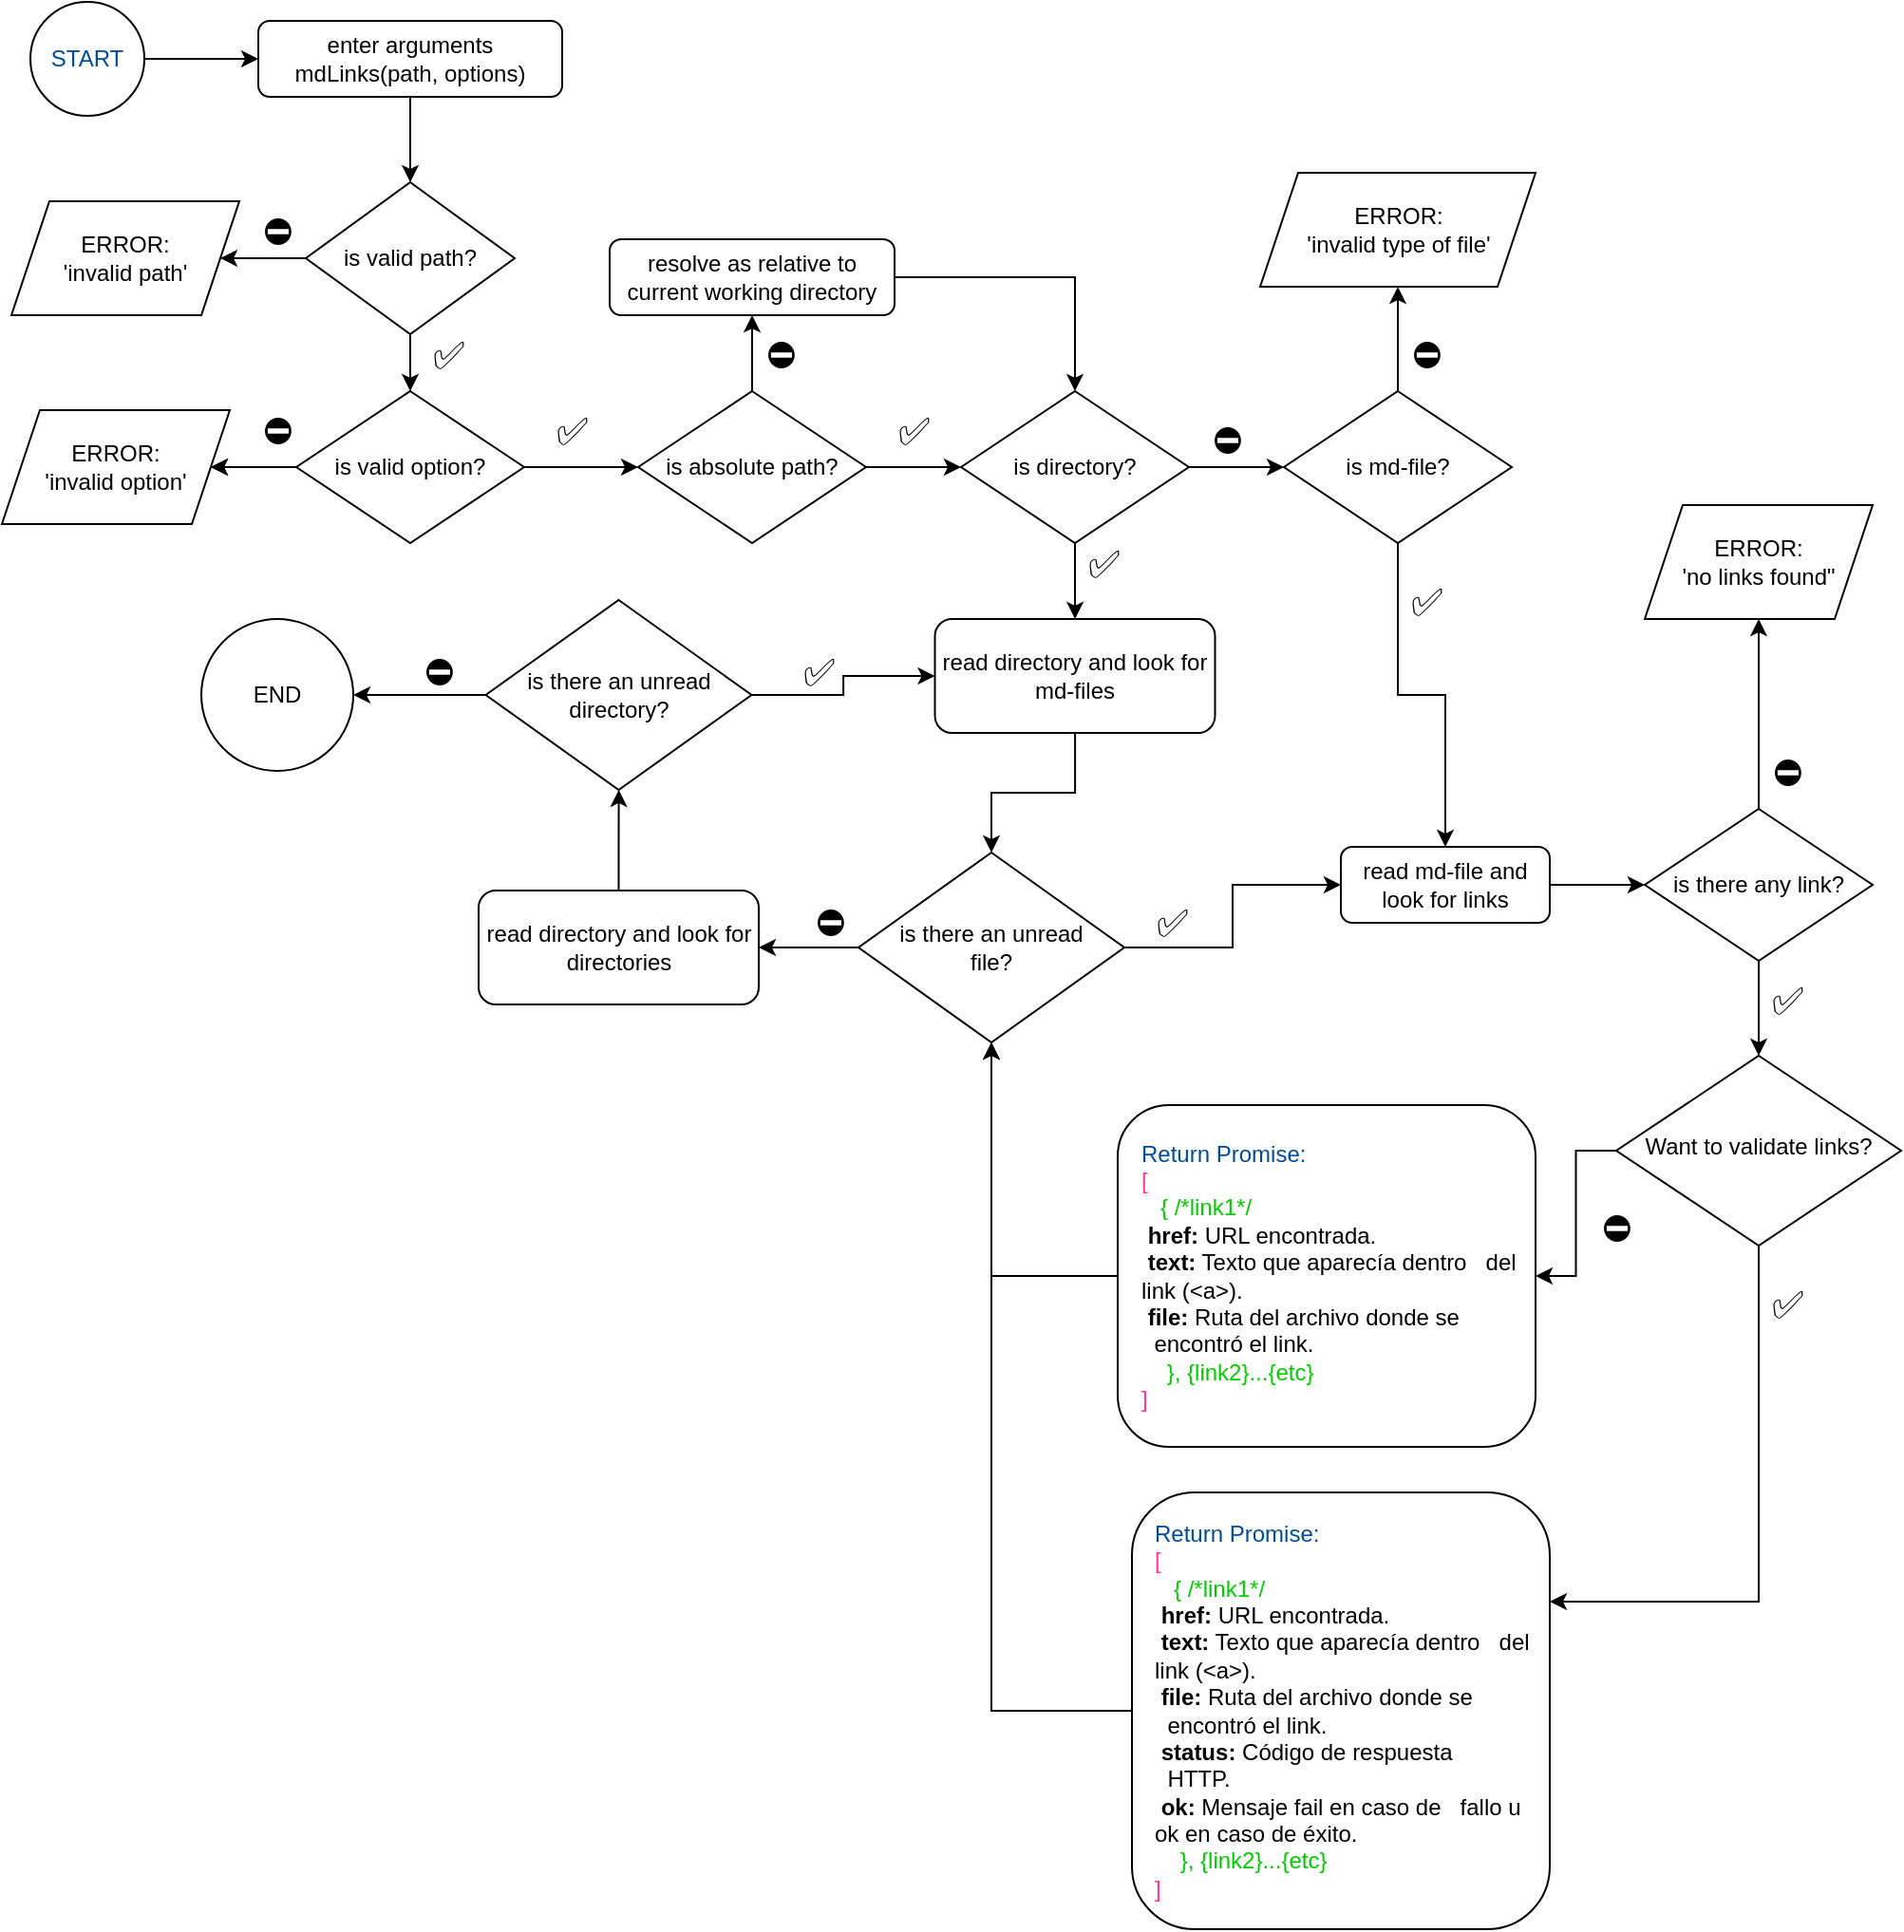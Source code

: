 <mxfile version="20.8.13" type="github" pages="3">
  <diagram id="C5RBs43oDa-KdzZeNtuy" name="JS API">
    <mxGraphModel dx="1985" dy="2324" grid="1" gridSize="10" guides="1" tooltips="1" connect="1" arrows="1" fold="1" page="1" pageScale="1" pageWidth="827" pageHeight="1169" math="0" shadow="0">
      <root>
        <mxCell id="WIyWlLk6GJQsqaUBKTNV-0" />
        <mxCell id="WIyWlLk6GJQsqaUBKTNV-1" parent="WIyWlLk6GJQsqaUBKTNV-0" />
        <mxCell id="K_RsUbor1W723diKNt5d-2" value="" style="edgeStyle=orthogonalEdgeStyle;rounded=0;orthogonalLoop=1;jettySize=auto;html=1;" edge="1" parent="WIyWlLk6GJQsqaUBKTNV-1" source="WIyWlLk6GJQsqaUBKTNV-3" target="K_RsUbor1W723diKNt5d-0">
          <mxGeometry relative="1" as="geometry" />
        </mxCell>
        <mxCell id="WIyWlLk6GJQsqaUBKTNV-3" value="enter arguments&lt;br&gt;mdLinks(path, options)" style="rounded=1;whiteSpace=wrap;html=1;fontSize=12;glass=0;strokeWidth=1;shadow=0;" parent="WIyWlLk6GJQsqaUBKTNV-1" vertex="1">
          <mxGeometry x="465" y="-1082" width="160" height="40" as="geometry" />
        </mxCell>
        <mxCell id="6Vi8k1SF5j9YucsjTljY-44" style="edgeStyle=orthogonalEdgeStyle;rounded=0;orthogonalLoop=1;jettySize=auto;html=1;fontSize=20;" edge="1" parent="WIyWlLk6GJQsqaUBKTNV-1" source="WIyWlLk6GJQsqaUBKTNV-7" target="6Vi8k1SF5j9YucsjTljY-29">
          <mxGeometry relative="1" as="geometry" />
        </mxCell>
        <mxCell id="WIyWlLk6GJQsqaUBKTNV-7" value="resolve as relative to current working directory" style="rounded=1;whiteSpace=wrap;html=1;fontSize=12;glass=0;strokeWidth=1;shadow=0;" parent="WIyWlLk6GJQsqaUBKTNV-1" vertex="1">
          <mxGeometry x="650" y="-967" width="150" height="40" as="geometry" />
        </mxCell>
        <mxCell id="6Vi8k1SF5j9YucsjTljY-118" style="edgeStyle=orthogonalEdgeStyle;rounded=0;orthogonalLoop=1;jettySize=auto;html=1;entryX=0.5;entryY=1;entryDx=0;entryDy=0;fontSize=20;exitX=0;exitY=0.5;exitDx=0;exitDy=0;" edge="1" parent="WIyWlLk6GJQsqaUBKTNV-1" source="WIyWlLk6GJQsqaUBKTNV-11" target="6Vi8k1SF5j9YucsjTljY-92">
          <mxGeometry relative="1" as="geometry" />
        </mxCell>
        <mxCell id="WIyWlLk6GJQsqaUBKTNV-11" value="&lt;font color=&quot;#004c99&quot;&gt;Return Promise:&lt;br&gt;&lt;/font&gt;&lt;font color=&quot;#ff3399&quot;&gt;[&lt;br&gt;&lt;/font&gt;&lt;font color=&quot;#00cc00&quot;&gt;&amp;nbsp; &amp;nbsp;{ /*link1*/&lt;br&gt;&lt;/font&gt;&lt;div&gt;&lt;span style=&quot;&quot;&gt; &lt;/span&gt;&lt;b&gt;&lt;span style=&quot;white-space: pre;&quot;&gt; &lt;/span&gt;href:&lt;/b&gt; URL encontrada.&lt;/div&gt;&lt;div&gt;&lt;span style=&quot;&quot;&gt; &lt;/span&gt;&lt;b&gt;&lt;span style=&quot;white-space: pre;&quot;&gt; &lt;/span&gt;text:&lt;/b&gt; Texto que aparecía dentro &lt;span style=&quot;white-space: pre;&quot;&gt; &lt;span style=&quot;white-space: pre;&quot;&gt; &lt;/span&gt;&lt;/span&gt;del link (&amp;lt;a&amp;gt;).&lt;/div&gt;&lt;div&gt;&lt;span style=&quot;&quot;&gt; &lt;/span&gt;&lt;b&gt;&lt;span style=&quot;white-space: pre;&quot;&gt; &lt;/span&gt;file: &lt;/b&gt;Ruta del archivo donde se &lt;span style=&quot;white-space: pre;&quot;&gt; &lt;span style=&quot;white-space: pre;&quot;&gt; &lt;/span&gt;&lt;/span&gt;encontró el link.&lt;/div&gt;&lt;div&gt;&lt;span style=&quot;&quot;&gt; &lt;/span&gt;&lt;b&gt;&lt;span style=&quot;white-space: pre;&quot;&gt; &lt;/span&gt;status:&lt;/b&gt; Código de respuesta &lt;span style=&quot;white-space: pre;&quot;&gt; &lt;span style=&quot;white-space: pre;&quot;&gt; &lt;/span&gt;&lt;/span&gt;HTTP.&lt;/div&gt;&lt;div&gt;&lt;span style=&quot;&quot;&gt; &lt;/span&gt;&lt;b&gt;&lt;span style=&quot;white-space: pre;&quot;&gt; &lt;/span&gt;ok:&lt;/b&gt; Mensaje fail en caso de &lt;span style=&quot;white-space: pre;&quot;&gt; &lt;span style=&quot;white-space: pre;&quot;&gt; &lt;/span&gt;&lt;/span&gt;fallo u ok en caso de éxito.&lt;/div&gt;&amp;nbsp; &amp;nbsp; &lt;font color=&quot;#00cc00&quot;&gt;}, {link2}...{etc}&lt;/font&gt;&lt;br&gt;&lt;font color=&quot;#ff3399&quot;&gt;]&lt;/font&gt;" style="rounded=1;whiteSpace=wrap;html=1;fontSize=12;glass=0;strokeWidth=1;shadow=0;align=left;labelPosition=center;verticalLabelPosition=middle;verticalAlign=middle;spacingLeft=10;spacingRight=10;" parent="WIyWlLk6GJQsqaUBKTNV-1" vertex="1">
          <mxGeometry x="925" y="-307" width="220" height="230" as="geometry" />
        </mxCell>
        <mxCell id="6Vi8k1SF5j9YucsjTljY-113" style="edgeStyle=orthogonalEdgeStyle;rounded=0;orthogonalLoop=1;jettySize=auto;html=1;entryX=0.5;entryY=1;entryDx=0;entryDy=0;fontSize=20;exitX=0;exitY=0.5;exitDx=0;exitDy=0;" edge="1" parent="WIyWlLk6GJQsqaUBKTNV-1" source="veyYfPz72ynwjjnvHHJV-15" target="6Vi8k1SF5j9YucsjTljY-92">
          <mxGeometry relative="1" as="geometry" />
        </mxCell>
        <mxCell id="veyYfPz72ynwjjnvHHJV-15" value="&lt;font color=&quot;#004c99&quot;&gt;Return Promise:&lt;br&gt;&lt;/font&gt;&lt;font color=&quot;#ff3399&quot;&gt;[&lt;br&gt;&lt;/font&gt;&lt;font color=&quot;#00cc00&quot;&gt;&amp;nbsp; &amp;nbsp;{ /*link1*/&lt;br&gt;&lt;/font&gt;&lt;div&gt;&lt;span style=&quot;&quot;&gt; &lt;/span&gt;&lt;b&gt;&lt;span style=&quot;white-space: pre;&quot;&gt; &lt;/span&gt;href:&lt;/b&gt; URL encontrada.&lt;/div&gt;&lt;div&gt;&lt;span style=&quot;&quot;&gt; &lt;/span&gt;&lt;b&gt;&lt;span style=&quot;white-space: pre;&quot;&gt; &lt;/span&gt;text:&lt;/b&gt; Texto que aparecía dentro &lt;span style=&quot;white-space: pre;&quot;&gt; &lt;/span&gt;&lt;span style=&quot;white-space: pre;&quot;&gt; &lt;/span&gt;del link (&amp;lt;a&amp;gt;).&lt;/div&gt;&lt;div&gt;&lt;span style=&quot;&quot;&gt; &lt;/span&gt;&lt;b&gt;&lt;span style=&quot;white-space: pre;&quot;&gt; &lt;/span&gt;file: &lt;/b&gt;Ruta del archivo donde se &lt;span style=&quot;white-space: pre;&quot;&gt; &lt;/span&gt;&lt;span style=&quot;white-space: pre;&quot;&gt; &lt;/span&gt;encontró el link.&lt;/div&gt;&amp;nbsp; &amp;nbsp; &lt;font color=&quot;#00cc00&quot;&gt;}, {link2}...{etc}&lt;/font&gt;&lt;br&gt;&lt;font color=&quot;#ff3399&quot;&gt;]&lt;/font&gt;" style="rounded=1;whiteSpace=wrap;html=1;fontSize=12;glass=0;strokeWidth=1;shadow=0;align=left;labelPosition=center;verticalLabelPosition=middle;verticalAlign=middle;spacingLeft=10;spacingRight=10;" parent="WIyWlLk6GJQsqaUBKTNV-1" vertex="1">
          <mxGeometry x="917.5" y="-511" width="220" height="180" as="geometry" />
        </mxCell>
        <mxCell id="6Vi8k1SF5j9YucsjTljY-109" value="" style="edgeStyle=orthogonalEdgeStyle;rounded=0;orthogonalLoop=1;jettySize=auto;html=1;fontSize=20;" edge="1" parent="WIyWlLk6GJQsqaUBKTNV-1" source="veyYfPz72ynwjjnvHHJV-22" target="veyYfPz72ynwjjnvHHJV-15">
          <mxGeometry relative="1" as="geometry" />
        </mxCell>
        <mxCell id="6Vi8k1SF5j9YucsjTljY-110" style="edgeStyle=orthogonalEdgeStyle;rounded=0;orthogonalLoop=1;jettySize=auto;html=1;entryX=1;entryY=0.25;entryDx=0;entryDy=0;fontSize=20;exitX=0.5;exitY=1;exitDx=0;exitDy=0;" edge="1" parent="WIyWlLk6GJQsqaUBKTNV-1" source="veyYfPz72ynwjjnvHHJV-22" target="WIyWlLk6GJQsqaUBKTNV-11">
          <mxGeometry relative="1" as="geometry" />
        </mxCell>
        <mxCell id="veyYfPz72ynwjjnvHHJV-22" value="Want to validate links?" style="rhombus;whiteSpace=wrap;html=1;shadow=0;fontFamily=Helvetica;fontSize=12;align=center;strokeWidth=1;spacing=6;spacingTop=-4;" parent="WIyWlLk6GJQsqaUBKTNV-1" vertex="1">
          <mxGeometry x="1180" y="-537" width="150" height="100" as="geometry" />
        </mxCell>
        <mxCell id="hiEx-QS06OPDctLlzH3i-2" style="edgeStyle=orthogonalEdgeStyle;rounded=0;orthogonalLoop=1;jettySize=auto;html=1;fontFamily=Helvetica;fontSize=12;fontColor=#004C99;entryX=0;entryY=0.5;entryDx=0;entryDy=0;" parent="WIyWlLk6GJQsqaUBKTNV-1" source="hiEx-QS06OPDctLlzH3i-1" target="WIyWlLk6GJQsqaUBKTNV-3" edge="1">
          <mxGeometry relative="1" as="geometry">
            <mxPoint x="465" y="-1037" as="targetPoint" />
          </mxGeometry>
        </mxCell>
        <mxCell id="hiEx-QS06OPDctLlzH3i-1" value="START" style="ellipse;whiteSpace=wrap;html=1;aspect=fixed;rounded=1;strokeColor=default;fontFamily=Helvetica;fontSize=12;fontColor=#004C99;fillColor=default;" parent="WIyWlLk6GJQsqaUBKTNV-1" vertex="1">
          <mxGeometry x="345" y="-1092" width="60" height="60" as="geometry" />
        </mxCell>
        <mxCell id="6Vi8k1SF5j9YucsjTljY-1" value="" style="edgeStyle=orthogonalEdgeStyle;rounded=0;orthogonalLoop=1;jettySize=auto;html=1;" edge="1" parent="WIyWlLk6GJQsqaUBKTNV-1" source="K_RsUbor1W723diKNt5d-0" target="6Vi8k1SF5j9YucsjTljY-0">
          <mxGeometry relative="1" as="geometry" />
        </mxCell>
        <mxCell id="6Vi8k1SF5j9YucsjTljY-24" value="" style="edgeStyle=orthogonalEdgeStyle;rounded=0;orthogonalLoop=1;jettySize=auto;html=1;fontSize=20;" edge="1" parent="WIyWlLk6GJQsqaUBKTNV-1" source="K_RsUbor1W723diKNt5d-0" target="6Vi8k1SF5j9YucsjTljY-14">
          <mxGeometry relative="1" as="geometry" />
        </mxCell>
        <mxCell id="K_RsUbor1W723diKNt5d-0" value="is valid path?" style="rhombus;whiteSpace=wrap;html=1;" vertex="1" parent="WIyWlLk6GJQsqaUBKTNV-1">
          <mxGeometry x="490" y="-997" width="110" height="80" as="geometry" />
        </mxCell>
        <mxCell id="6Vi8k1SF5j9YucsjTljY-0" value="ERROR: &lt;br&gt;&#39;invalid path&#39;" style="shape=parallelogram;perimeter=parallelogramPerimeter;whiteSpace=wrap;html=1;fixedSize=1;" vertex="1" parent="WIyWlLk6GJQsqaUBKTNV-1">
          <mxGeometry x="335" y="-987" width="120" height="60" as="geometry" />
        </mxCell>
        <mxCell id="6Vi8k1SF5j9YucsjTljY-3" value="&lt;font style=&quot;font-size: 20px;&quot;&gt;⛔&lt;/font&gt;" style="text;html=1;align=center;verticalAlign=middle;resizable=0;points=[];autosize=1;strokeColor=none;fillColor=none;" vertex="1" parent="WIyWlLk6GJQsqaUBKTNV-1">
          <mxGeometry x="450" y="-992" width="50" height="40" as="geometry" />
        </mxCell>
        <mxCell id="6Vi8k1SF5j9YucsjTljY-5" value="&lt;font style=&quot;font-size: 20px;&quot;&gt;✅&lt;/font&gt;" style="text;html=1;align=center;verticalAlign=middle;resizable=0;points=[];autosize=1;strokeColor=none;fillColor=none;" vertex="1" parent="WIyWlLk6GJQsqaUBKTNV-1">
          <mxGeometry x="540" y="-927" width="50" height="40" as="geometry" />
        </mxCell>
        <mxCell id="6Vi8k1SF5j9YucsjTljY-9" value="&lt;font style=&quot;font-size: 20px;&quot;&gt;⛔&lt;/font&gt;" style="text;html=1;align=center;verticalAlign=middle;resizable=0;points=[];autosize=1;strokeColor=none;fillColor=none;" vertex="1" parent="WIyWlLk6GJQsqaUBKTNV-1">
          <mxGeometry x="450" y="-887" width="50" height="40" as="geometry" />
        </mxCell>
        <mxCell id="6Vi8k1SF5j9YucsjTljY-17" value="" style="edgeStyle=orthogonalEdgeStyle;rounded=0;orthogonalLoop=1;jettySize=auto;html=1;fontSize=20;" edge="1" parent="WIyWlLk6GJQsqaUBKTNV-1" source="6Vi8k1SF5j9YucsjTljY-14" target="6Vi8k1SF5j9YucsjTljY-16">
          <mxGeometry relative="1" as="geometry" />
        </mxCell>
        <mxCell id="6Vi8k1SF5j9YucsjTljY-22" value="" style="edgeStyle=orthogonalEdgeStyle;rounded=0;orthogonalLoop=1;jettySize=auto;html=1;fontSize=20;" edge="1" parent="WIyWlLk6GJQsqaUBKTNV-1" source="6Vi8k1SF5j9YucsjTljY-14" target="6Vi8k1SF5j9YucsjTljY-19">
          <mxGeometry relative="1" as="geometry" />
        </mxCell>
        <mxCell id="6Vi8k1SF5j9YucsjTljY-25" value="" style="edgeStyle=orthogonalEdgeStyle;rounded=0;orthogonalLoop=1;jettySize=auto;html=1;fontSize=20;" edge="1" parent="WIyWlLk6GJQsqaUBKTNV-1" source="6Vi8k1SF5j9YucsjTljY-14" target="6Vi8k1SF5j9YucsjTljY-16">
          <mxGeometry relative="1" as="geometry" />
        </mxCell>
        <mxCell id="6Vi8k1SF5j9YucsjTljY-14" value="is valid option?" style="rhombus;whiteSpace=wrap;html=1;shadow=0;fontFamily=Helvetica;fontSize=12;align=center;strokeWidth=1;spacing=6;spacingTop=0;perimeterSpacing=0;spacingLeft=5;spacingRight=5;" vertex="1" parent="WIyWlLk6GJQsqaUBKTNV-1">
          <mxGeometry x="485" y="-887" width="120" height="80" as="geometry" />
        </mxCell>
        <mxCell id="6Vi8k1SF5j9YucsjTljY-16" value="ERROR: &lt;br&gt;&#39;invalid option&#39;" style="shape=parallelogram;perimeter=parallelogramPerimeter;whiteSpace=wrap;html=1;fixedSize=1;" vertex="1" parent="WIyWlLk6GJQsqaUBKTNV-1">
          <mxGeometry x="330" y="-877" width="120" height="60" as="geometry" />
        </mxCell>
        <mxCell id="6Vi8k1SF5j9YucsjTljY-26" value="" style="edgeStyle=orthogonalEdgeStyle;rounded=0;orthogonalLoop=1;jettySize=auto;html=1;fontSize=20;" edge="1" parent="WIyWlLk6GJQsqaUBKTNV-1" source="6Vi8k1SF5j9YucsjTljY-19" target="WIyWlLk6GJQsqaUBKTNV-7">
          <mxGeometry relative="1" as="geometry" />
        </mxCell>
        <mxCell id="6Vi8k1SF5j9YucsjTljY-30" value="" style="edgeStyle=orthogonalEdgeStyle;rounded=0;orthogonalLoop=1;jettySize=auto;html=1;fontSize=20;" edge="1" parent="WIyWlLk6GJQsqaUBKTNV-1" source="6Vi8k1SF5j9YucsjTljY-19" target="6Vi8k1SF5j9YucsjTljY-29">
          <mxGeometry relative="1" as="geometry" />
        </mxCell>
        <mxCell id="6Vi8k1SF5j9YucsjTljY-19" value="is absolute path?" style="rhombus;whiteSpace=wrap;html=1;shadow=0;fontFamily=Helvetica;fontSize=12;align=center;strokeWidth=1;spacing=6;spacingTop=0;perimeterSpacing=0;spacingLeft=5;spacingRight=5;" vertex="1" parent="WIyWlLk6GJQsqaUBKTNV-1">
          <mxGeometry x="665" y="-887" width="120" height="80" as="geometry" />
        </mxCell>
        <mxCell id="6Vi8k1SF5j9YucsjTljY-23" value="&lt;font style=&quot;font-size: 20px;&quot;&gt;✅&lt;/font&gt;" style="text;html=1;align=center;verticalAlign=middle;resizable=0;points=[];autosize=1;strokeColor=none;fillColor=none;" vertex="1" parent="WIyWlLk6GJQsqaUBKTNV-1">
          <mxGeometry x="605" y="-887" width="50" height="40" as="geometry" />
        </mxCell>
        <mxCell id="6Vi8k1SF5j9YucsjTljY-27" value="&lt;font style=&quot;font-size: 20px;&quot;&gt;⛔&lt;/font&gt;" style="text;html=1;align=center;verticalAlign=middle;resizable=0;points=[];autosize=1;strokeColor=none;fillColor=none;" vertex="1" parent="WIyWlLk6GJQsqaUBKTNV-1">
          <mxGeometry x="715" y="-927" width="50" height="40" as="geometry" />
        </mxCell>
        <mxCell id="6Vi8k1SF5j9YucsjTljY-93" value="" style="edgeStyle=orthogonalEdgeStyle;rounded=0;orthogonalLoop=1;jettySize=auto;html=1;fontSize=20;" edge="1" parent="WIyWlLk6GJQsqaUBKTNV-1" source="6Vi8k1SF5j9YucsjTljY-29" target="6Vi8k1SF5j9YucsjTljY-45">
          <mxGeometry relative="1" as="geometry" />
        </mxCell>
        <mxCell id="6Vi8k1SF5j9YucsjTljY-97" value="" style="edgeStyle=orthogonalEdgeStyle;rounded=0;orthogonalLoop=1;jettySize=auto;html=1;fontSize=20;" edge="1" parent="WIyWlLk6GJQsqaUBKTNV-1" source="6Vi8k1SF5j9YucsjTljY-29" target="6Vi8k1SF5j9YucsjTljY-70">
          <mxGeometry relative="1" as="geometry" />
        </mxCell>
        <mxCell id="6Vi8k1SF5j9YucsjTljY-29" value="is directory?" style="rhombus;whiteSpace=wrap;html=1;shadow=0;fontFamily=Helvetica;fontSize=12;align=center;strokeWidth=1;spacing=6;spacingTop=0;perimeterSpacing=0;spacingLeft=5;spacingRight=5;" vertex="1" parent="WIyWlLk6GJQsqaUBKTNV-1">
          <mxGeometry x="835" y="-887" width="120" height="80" as="geometry" />
        </mxCell>
        <mxCell id="6Vi8k1SF5j9YucsjTljY-31" value="&lt;font style=&quot;font-size: 20px;&quot;&gt;✅&lt;/font&gt;" style="text;html=1;align=center;verticalAlign=middle;resizable=0;points=[];autosize=1;strokeColor=none;fillColor=none;" vertex="1" parent="WIyWlLk6GJQsqaUBKTNV-1">
          <mxGeometry x="785" y="-887" width="50" height="40" as="geometry" />
        </mxCell>
        <mxCell id="6Vi8k1SF5j9YucsjTljY-56" value="" style="edgeStyle=orthogonalEdgeStyle;rounded=0;orthogonalLoop=1;jettySize=auto;html=1;fontSize=20;" edge="1" parent="WIyWlLk6GJQsqaUBKTNV-1" source="6Vi8k1SF5j9YucsjTljY-45" target="6Vi8k1SF5j9YucsjTljY-47">
          <mxGeometry relative="1" as="geometry" />
        </mxCell>
        <mxCell id="6Vi8k1SF5j9YucsjTljY-102" style="edgeStyle=orthogonalEdgeStyle;rounded=0;orthogonalLoop=1;jettySize=auto;html=1;entryX=0.5;entryY=0;entryDx=0;entryDy=0;fontSize=20;" edge="1" parent="WIyWlLk6GJQsqaUBKTNV-1" source="6Vi8k1SF5j9YucsjTljY-45" target="6Vi8k1SF5j9YucsjTljY-66">
          <mxGeometry relative="1" as="geometry" />
        </mxCell>
        <mxCell id="6Vi8k1SF5j9YucsjTljY-45" value="is md-file?" style="rhombus;whiteSpace=wrap;html=1;shadow=0;fontFamily=Helvetica;fontSize=12;align=center;strokeWidth=1;spacing=6;spacingTop=0;perimeterSpacing=0;spacingLeft=5;spacingRight=5;" vertex="1" parent="WIyWlLk6GJQsqaUBKTNV-1">
          <mxGeometry x="1005" y="-887" width="120" height="80" as="geometry" />
        </mxCell>
        <mxCell id="6Vi8k1SF5j9YucsjTljY-47" value="ERROR: &lt;br&gt;&#39;invalid type of file&#39;" style="shape=parallelogram;perimeter=parallelogramPerimeter;whiteSpace=wrap;html=1;fixedSize=1;" vertex="1" parent="WIyWlLk6GJQsqaUBKTNV-1">
          <mxGeometry x="992.5" y="-1002" width="145" height="60" as="geometry" />
        </mxCell>
        <mxCell id="6Vi8k1SF5j9YucsjTljY-101" value="" style="edgeStyle=orthogonalEdgeStyle;rounded=0;orthogonalLoop=1;jettySize=auto;html=1;fontSize=20;" edge="1" parent="WIyWlLk6GJQsqaUBKTNV-1" source="6Vi8k1SF5j9YucsjTljY-50" target="6Vi8k1SF5j9YucsjTljY-100">
          <mxGeometry relative="1" as="geometry" />
        </mxCell>
        <mxCell id="6Vi8k1SF5j9YucsjTljY-105" value="" style="edgeStyle=orthogonalEdgeStyle;rounded=0;orthogonalLoop=1;jettySize=auto;html=1;fontSize=20;entryX=0.5;entryY=0;entryDx=0;entryDy=0;" edge="1" parent="WIyWlLk6GJQsqaUBKTNV-1" source="6Vi8k1SF5j9YucsjTljY-50" target="veyYfPz72ynwjjnvHHJV-22">
          <mxGeometry relative="1" as="geometry">
            <mxPoint x="1255" y="-507" as="targetPoint" />
          </mxGeometry>
        </mxCell>
        <mxCell id="6Vi8k1SF5j9YucsjTljY-50" value="is there any link?" style="rhombus;whiteSpace=wrap;html=1;shadow=0;fontFamily=Helvetica;fontSize=12;align=center;strokeWidth=1;spacing=6;spacingTop=0;perimeterSpacing=0;spacingLeft=5;spacingRight=5;" vertex="1" parent="WIyWlLk6GJQsqaUBKTNV-1">
          <mxGeometry x="1195" y="-667" width="120" height="80" as="geometry" />
        </mxCell>
        <mxCell id="6Vi8k1SF5j9YucsjTljY-103" value="" style="edgeStyle=orthogonalEdgeStyle;rounded=0;orthogonalLoop=1;jettySize=auto;html=1;fontSize=20;" edge="1" parent="WIyWlLk6GJQsqaUBKTNV-1" source="6Vi8k1SF5j9YucsjTljY-66" target="6Vi8k1SF5j9YucsjTljY-50">
          <mxGeometry relative="1" as="geometry" />
        </mxCell>
        <mxCell id="6Vi8k1SF5j9YucsjTljY-66" value="read md-file and look for links" style="rounded=1;whiteSpace=wrap;html=1;fontSize=12;glass=0;strokeWidth=1;shadow=0;" vertex="1" parent="WIyWlLk6GJQsqaUBKTNV-1">
          <mxGeometry x="1035" y="-647" width="110" height="40" as="geometry" />
        </mxCell>
        <mxCell id="6Vi8k1SF5j9YucsjTljY-98" value="" style="edgeStyle=orthogonalEdgeStyle;rounded=0;orthogonalLoop=1;jettySize=auto;html=1;fontSize=20;" edge="1" parent="WIyWlLk6GJQsqaUBKTNV-1" source="6Vi8k1SF5j9YucsjTljY-70" target="6Vi8k1SF5j9YucsjTljY-92">
          <mxGeometry relative="1" as="geometry" />
        </mxCell>
        <mxCell id="6Vi8k1SF5j9YucsjTljY-70" value="read directory and look for md-files" style="rounded=1;whiteSpace=wrap;html=1;fontSize=12;glass=0;strokeWidth=1;shadow=0;" vertex="1" parent="WIyWlLk6GJQsqaUBKTNV-1">
          <mxGeometry x="821.25" y="-767" width="147.5" height="60" as="geometry" />
        </mxCell>
        <mxCell id="6Vi8k1SF5j9YucsjTljY-99" style="edgeStyle=orthogonalEdgeStyle;rounded=0;orthogonalLoop=1;jettySize=auto;html=1;fontSize=20;" edge="1" parent="WIyWlLk6GJQsqaUBKTNV-1" source="6Vi8k1SF5j9YucsjTljY-92" target="6Vi8k1SF5j9YucsjTljY-66">
          <mxGeometry relative="1" as="geometry" />
        </mxCell>
        <mxCell id="6Vi8k1SF5j9YucsjTljY-120" value="" style="edgeStyle=orthogonalEdgeStyle;rounded=0;orthogonalLoop=1;jettySize=auto;html=1;fontSize=20;" edge="1" parent="WIyWlLk6GJQsqaUBKTNV-1" source="6Vi8k1SF5j9YucsjTljY-92" target="6Vi8k1SF5j9YucsjTljY-119">
          <mxGeometry relative="1" as="geometry" />
        </mxCell>
        <mxCell id="6Vi8k1SF5j9YucsjTljY-92" value="is there an unread file?" style="rhombus;whiteSpace=wrap;html=1;shadow=0;fontFamily=Helvetica;fontSize=12;align=center;strokeWidth=1;spacing=6;spacingTop=0;perimeterSpacing=0;spacingLeft=5;spacingRight=5;" vertex="1" parent="WIyWlLk6GJQsqaUBKTNV-1">
          <mxGeometry x="781" y="-644" width="140" height="100" as="geometry" />
        </mxCell>
        <mxCell id="6Vi8k1SF5j9YucsjTljY-94" value="&lt;font style=&quot;font-size: 20px;&quot;&gt;⛔&lt;/font&gt;" style="text;html=1;align=center;verticalAlign=middle;resizable=0;points=[];autosize=1;strokeColor=none;fillColor=none;" vertex="1" parent="WIyWlLk6GJQsqaUBKTNV-1">
          <mxGeometry x="950" y="-882" width="50" height="40" as="geometry" />
        </mxCell>
        <mxCell id="6Vi8k1SF5j9YucsjTljY-100" value="ERROR:&lt;br&gt;&#39;no links found&quot;" style="shape=parallelogram;perimeter=parallelogramPerimeter;whiteSpace=wrap;html=1;fixedSize=1;shadow=0;strokeWidth=1;spacing=6;spacingTop=0;spacingLeft=5;spacingRight=5;" vertex="1" parent="WIyWlLk6GJQsqaUBKTNV-1">
          <mxGeometry x="1195" y="-827" width="120" height="60" as="geometry" />
        </mxCell>
        <mxCell id="6Vi8k1SF5j9YucsjTljY-131" value="" style="edgeStyle=orthogonalEdgeStyle;rounded=0;orthogonalLoop=1;jettySize=auto;html=1;fontSize=20;" edge="1" parent="WIyWlLk6GJQsqaUBKTNV-1" source="6Vi8k1SF5j9YucsjTljY-119" target="6Vi8k1SF5j9YucsjTljY-130">
          <mxGeometry relative="1" as="geometry" />
        </mxCell>
        <mxCell id="6Vi8k1SF5j9YucsjTljY-119" value="read directory and look for directories" style="rounded=1;whiteSpace=wrap;html=1;fontSize=12;glass=0;strokeWidth=1;shadow=0;" vertex="1" parent="WIyWlLk6GJQsqaUBKTNV-1">
          <mxGeometry x="581" y="-624" width="147.5" height="60" as="geometry" />
        </mxCell>
        <mxCell id="6Vi8k1SF5j9YucsjTljY-121" value="&lt;font style=&quot;font-size: 20px;&quot;&gt;⛔&lt;/font&gt;" style="text;html=1;align=center;verticalAlign=middle;resizable=0;points=[];autosize=1;strokeColor=none;fillColor=none;" vertex="1" parent="WIyWlLk6GJQsqaUBKTNV-1">
          <mxGeometry x="1055" y="-927" width="50" height="40" as="geometry" />
        </mxCell>
        <mxCell id="6Vi8k1SF5j9YucsjTljY-122" value="&lt;font style=&quot;font-size: 20px;&quot;&gt;✅&lt;/font&gt;" style="text;html=1;align=center;verticalAlign=middle;resizable=0;points=[];autosize=1;strokeColor=none;fillColor=none;" vertex="1" parent="WIyWlLk6GJQsqaUBKTNV-1">
          <mxGeometry x="1055" y="-797" width="50" height="40" as="geometry" />
        </mxCell>
        <mxCell id="6Vi8k1SF5j9YucsjTljY-123" value="&lt;font style=&quot;font-size: 20px;&quot;&gt;✅&lt;/font&gt;" style="text;html=1;align=center;verticalAlign=middle;resizable=0;points=[];autosize=1;strokeColor=none;fillColor=none;" vertex="1" parent="WIyWlLk6GJQsqaUBKTNV-1">
          <mxGeometry x="885" y="-817" width="50" height="40" as="geometry" />
        </mxCell>
        <mxCell id="6Vi8k1SF5j9YucsjTljY-124" value="&lt;font style=&quot;font-size: 20px;&quot;&gt;✅&lt;/font&gt;" style="text;html=1;align=center;verticalAlign=middle;resizable=0;points=[];autosize=1;strokeColor=none;fillColor=none;" vertex="1" parent="WIyWlLk6GJQsqaUBKTNV-1">
          <mxGeometry x="1245" y="-587" width="50" height="40" as="geometry" />
        </mxCell>
        <mxCell id="6Vi8k1SF5j9YucsjTljY-125" value="&lt;font style=&quot;font-size: 20px;&quot;&gt;⛔&lt;/font&gt;" style="text;html=1;align=center;verticalAlign=middle;resizable=0;points=[];autosize=1;strokeColor=none;fillColor=none;" vertex="1" parent="WIyWlLk6GJQsqaUBKTNV-1">
          <mxGeometry x="1245" y="-707" width="50" height="40" as="geometry" />
        </mxCell>
        <mxCell id="6Vi8k1SF5j9YucsjTljY-126" value="&lt;font style=&quot;font-size: 20px;&quot;&gt;⛔&lt;/font&gt;" style="text;html=1;align=center;verticalAlign=middle;resizable=0;points=[];autosize=1;strokeColor=none;fillColor=none;" vertex="1" parent="WIyWlLk6GJQsqaUBKTNV-1">
          <mxGeometry x="1155" y="-467" width="50" height="40" as="geometry" />
        </mxCell>
        <mxCell id="6Vi8k1SF5j9YucsjTljY-127" value="&lt;font style=&quot;font-size: 20px;&quot;&gt;✅&lt;/font&gt;" style="text;html=1;align=center;verticalAlign=middle;resizable=0;points=[];autosize=1;strokeColor=none;fillColor=none;" vertex="1" parent="WIyWlLk6GJQsqaUBKTNV-1">
          <mxGeometry x="1245" y="-427" width="50" height="40" as="geometry" />
        </mxCell>
        <mxCell id="6Vi8k1SF5j9YucsjTljY-128" value="&lt;font style=&quot;font-size: 20px;&quot;&gt;✅&lt;/font&gt;" style="text;html=1;align=center;verticalAlign=middle;resizable=0;points=[];autosize=1;strokeColor=none;fillColor=none;" vertex="1" parent="WIyWlLk6GJQsqaUBKTNV-1">
          <mxGeometry x="921" y="-628" width="50" height="40" as="geometry" />
        </mxCell>
        <mxCell id="6Vi8k1SF5j9YucsjTljY-129" value="&lt;font style=&quot;font-size: 20px;&quot;&gt;⛔&lt;/font&gt;" style="text;html=1;align=center;verticalAlign=middle;resizable=0;points=[];autosize=1;strokeColor=none;fillColor=none;" vertex="1" parent="WIyWlLk6GJQsqaUBKTNV-1">
          <mxGeometry x="741" y="-628" width="50" height="40" as="geometry" />
        </mxCell>
        <mxCell id="6Vi8k1SF5j9YucsjTljY-132" value="" style="edgeStyle=orthogonalEdgeStyle;rounded=0;orthogonalLoop=1;jettySize=auto;html=1;fontSize=20;" edge="1" parent="WIyWlLk6GJQsqaUBKTNV-1" source="6Vi8k1SF5j9YucsjTljY-130" target="6Vi8k1SF5j9YucsjTljY-70">
          <mxGeometry relative="1" as="geometry" />
        </mxCell>
        <mxCell id="6Vi8k1SF5j9YucsjTljY-134" value="" style="edgeStyle=orthogonalEdgeStyle;rounded=0;orthogonalLoop=1;jettySize=auto;html=1;fontSize=20;" edge="1" parent="WIyWlLk6GJQsqaUBKTNV-1" source="6Vi8k1SF5j9YucsjTljY-130" target="6Vi8k1SF5j9YucsjTljY-133">
          <mxGeometry relative="1" as="geometry" />
        </mxCell>
        <mxCell id="6Vi8k1SF5j9YucsjTljY-130" value="is there an unread directory?" style="rhombus;whiteSpace=wrap;html=1;shadow=0;fontFamily=Helvetica;fontSize=12;align=center;strokeWidth=1;spacing=6;spacingTop=0;perimeterSpacing=0;spacingLeft=5;spacingRight=5;" vertex="1" parent="WIyWlLk6GJQsqaUBKTNV-1">
          <mxGeometry x="584.75" y="-777" width="140" height="100" as="geometry" />
        </mxCell>
        <mxCell id="6Vi8k1SF5j9YucsjTljY-133" value="END" style="ellipse;whiteSpace=wrap;html=1;shadow=0;strokeWidth=1;spacing=6;spacingTop=0;spacingLeft=5;spacingRight=5;" vertex="1" parent="WIyWlLk6GJQsqaUBKTNV-1">
          <mxGeometry x="435" y="-767" width="80" height="80" as="geometry" />
        </mxCell>
        <mxCell id="6Vi8k1SF5j9YucsjTljY-135" value="&lt;font style=&quot;font-size: 20px;&quot;&gt;⛔&lt;/font&gt;" style="text;html=1;align=center;verticalAlign=middle;resizable=0;points=[];autosize=1;strokeColor=none;fillColor=none;" vertex="1" parent="WIyWlLk6GJQsqaUBKTNV-1">
          <mxGeometry x="534.75" y="-760" width="50" height="40" as="geometry" />
        </mxCell>
        <mxCell id="6Vi8k1SF5j9YucsjTljY-136" value="&lt;font style=&quot;font-size: 20px;&quot;&gt;✅&lt;/font&gt;" style="text;html=1;align=center;verticalAlign=middle;resizable=0;points=[];autosize=1;strokeColor=none;fillColor=none;" vertex="1" parent="WIyWlLk6GJQsqaUBKTNV-1">
          <mxGeometry x="735" y="-760" width="50" height="40" as="geometry" />
        </mxCell>
      </root>
    </mxGraphModel>
  </diagram>
  <diagram id="zFewrnPWPAQtB9kt6Vsq" name="CLI">
    <mxGraphModel dx="1323" dy="1939" grid="1" gridSize="10" guides="1" tooltips="1" connect="1" arrows="1" fold="1" page="1" pageScale="1" pageWidth="827" pageHeight="1169" math="0" shadow="0">
      <root>
        <mxCell id="0" />
        <mxCell id="1" parent="0" />
        <mxCell id="l2Xy6neXnwkBu9nruc2r-1" value="&lt;h1&gt;&lt;font style=&quot;font-size: 30px;&quot;&gt;Command Line Interface&lt;/font&gt;&lt;/h1&gt;&lt;p&gt;&lt;font color=&quot;#004c99&quot;&gt;&lt;span style=&quot;font-size: 20px;&quot;&gt;Ejecutable para el terminal.&lt;/span&gt;&lt;/font&gt;&lt;/p&gt;" style="text;html=1;strokeColor=none;fillColor=none;spacing=5;spacingTop=-20;whiteSpace=wrap;overflow=hidden;rounded=0;fontSize=30;fontColor=#FF3399;" parent="1" vertex="1">
          <mxGeometry x="380" y="-1150" width="367" height="260" as="geometry" />
        </mxCell>
        <mxCell id="fF7HtcsE-5X7kuMcpT92-73" style="edgeStyle=orthogonalEdgeStyle;rounded=0;orthogonalLoop=1;jettySize=auto;html=1;entryX=0.48;entryY=0.015;entryDx=0;entryDy=0;entryPerimeter=0;fontFamily=Helvetica;fontSize=12;fontColor=#004C99;" parent="1" source="3fHuWObO0ubu-4bMbvF9-1" target="fF7HtcsE-5X7kuMcpT92-68" edge="1">
          <mxGeometry relative="1" as="geometry" />
        </mxCell>
        <mxCell id="3fHuWObO0ubu-4bMbvF9-1" value="&lt;font color=&quot;#000000&quot; style=&quot;font-size: 12px;&quot;&gt;START&lt;br&gt;md-links &amp;lt;path-to-file&amp;gt; [options]&lt;br&gt;&lt;/font&gt;" style="rounded=1;whiteSpace=wrap;html=1;fontSize=20;fontColor=#004C99;" parent="1" vertex="1">
          <mxGeometry x="90" y="-1020" width="190" height="80" as="geometry" />
        </mxCell>
        <mxCell id="fF7HtcsE-5X7kuMcpT92-37" style="edgeStyle=orthogonalEdgeStyle;rounded=0;orthogonalLoop=1;jettySize=auto;html=1;entryX=0.5;entryY=0;entryDx=0;entryDy=0;fontFamily=Helvetica;fontSize=20;fontColor=#004C99;" parent="1" source="fF7HtcsE-5X7kuMcpT92-1" edge="1">
          <mxGeometry relative="1" as="geometry">
            <mxPoint x="185" y="-595.0" as="targetPoint" />
          </mxGeometry>
        </mxCell>
        <mxCell id="fF7HtcsE-5X7kuMcpT92-39" value="" style="edgeStyle=orthogonalEdgeStyle;rounded=0;orthogonalLoop=1;jettySize=auto;html=1;fontFamily=Helvetica;fontSize=20;fontColor=#004C99;startArrow=none;" parent="1" source="fF7HtcsE-5X7kuMcpT92-40" target="fF7HtcsE-5X7kuMcpT92-38" edge="1">
          <mxGeometry relative="1" as="geometry" />
        </mxCell>
        <mxCell id="fF7HtcsE-5X7kuMcpT92-1" value="&lt;font color=&quot;#000000&quot; style=&quot;font-size: 12px;&quot;&gt;there is an option?&lt;br&gt;&lt;/font&gt;" style="rounded=1;whiteSpace=wrap;html=1;fontSize=20;fontColor=#004C99;" parent="1" vertex="1">
          <mxGeometry x="90" y="-755" width="190" height="80" as="geometry" />
        </mxCell>
        <mxCell id="fF7HtcsE-5X7kuMcpT92-54" value="" style="edgeStyle=orthogonalEdgeStyle;rounded=0;orthogonalLoop=1;jettySize=auto;html=1;fontFamily=Helvetica;fontSize=12;fontColor=#000000;" parent="1" edge="1">
          <mxGeometry relative="1" as="geometry">
            <mxPoint x="185" y="-535" as="sourcePoint" />
            <mxPoint x="185" y="-465" as="targetPoint" />
          </mxGeometry>
        </mxCell>
        <mxCell id="fF7HtcsE-5X7kuMcpT92-25" value="No" style="text;html=1;align=center;verticalAlign=middle;resizable=0;points=[];autosize=1;strokeColor=none;fillColor=none;fontSize=20;fontFamily=Helvetica;fontColor=#004C99;" parent="1" vertex="1">
          <mxGeometry x="140" y="-665" width="50" height="40" as="geometry" />
        </mxCell>
        <mxCell id="fF7HtcsE-5X7kuMcpT92-80" value="" style="edgeStyle=orthogonalEdgeStyle;rounded=0;orthogonalLoop=1;jettySize=auto;html=1;fontFamily=Helvetica;fontSize=12;fontColor=#004C99;" parent="1" source="fF7HtcsE-5X7kuMcpT92-38" target="fF7HtcsE-5X7kuMcpT92-79" edge="1">
          <mxGeometry relative="1" as="geometry" />
        </mxCell>
        <mxCell id="fF7HtcsE-5X7kuMcpT92-38" value="--stats" style="whiteSpace=wrap;html=1;fontSize=12;fontColor=#000000;rounded=1;fontStyle=1" parent="1" vertex="1">
          <mxGeometry x="600" y="-675" width="120" height="60" as="geometry" />
        </mxCell>
        <mxCell id="fF7HtcsE-5X7kuMcpT92-43" value="" style="edgeStyle=orthogonalEdgeStyle;rounded=0;orthogonalLoop=1;jettySize=auto;html=1;fontFamily=Helvetica;fontSize=20;fontColor=#004C99;" parent="1" target="fF7HtcsE-5X7kuMcpT92-42" edge="1">
          <mxGeometry relative="1" as="geometry">
            <mxPoint x="470" y="-715" as="sourcePoint" />
            <Array as="points">
              <mxPoint x="430" y="-715" />
            </Array>
          </mxGeometry>
        </mxCell>
        <mxCell id="fF7HtcsE-5X7kuMcpT92-51" style="edgeStyle=orthogonalEdgeStyle;rounded=0;orthogonalLoop=1;jettySize=auto;html=1;entryX=0.5;entryY=0;entryDx=0;entryDy=0;fontFamily=Helvetica;fontSize=12;fontColor=#000000;" parent="1" source="fF7HtcsE-5X7kuMcpT92-40" target="fF7HtcsE-5X7kuMcpT92-45" edge="1">
          <mxGeometry relative="1" as="geometry" />
        </mxCell>
        <mxCell id="fF7HtcsE-5X7kuMcpT92-40" value="Yes" style="text;html=1;align=center;verticalAlign=middle;resizable=0;points=[];autosize=1;strokeColor=none;fillColor=none;fontSize=20;fontFamily=Helvetica;fontColor=#004C99;rotation=0;" parent="1" vertex="1">
          <mxGeometry x="330" y="-735" width="60" height="40" as="geometry" />
        </mxCell>
        <mxCell id="fF7HtcsE-5X7kuMcpT92-41" value="" style="edgeStyle=orthogonalEdgeStyle;rounded=0;orthogonalLoop=1;jettySize=auto;html=1;fontFamily=Helvetica;fontSize=20;fontColor=#004C99;endArrow=none;" parent="1" source="fF7HtcsE-5X7kuMcpT92-1" target="fF7HtcsE-5X7kuMcpT92-40" edge="1">
          <mxGeometry relative="1" as="geometry">
            <mxPoint x="290" y="-820.0" as="sourcePoint" />
            <mxPoint x="405" y="-820.0" as="targetPoint" />
          </mxGeometry>
        </mxCell>
        <mxCell id="fF7HtcsE-5X7kuMcpT92-48" value="" style="edgeStyle=orthogonalEdgeStyle;rounded=0;orthogonalLoop=1;jettySize=auto;html=1;fontFamily=Helvetica;fontSize=12;fontColor=#000000;" parent="1" source="fF7HtcsE-5X7kuMcpT92-42" target="fF7HtcsE-5X7kuMcpT92-47" edge="1">
          <mxGeometry relative="1" as="geometry" />
        </mxCell>
        <mxCell id="fF7HtcsE-5X7kuMcpT92-42" value="--validate" style="whiteSpace=wrap;html=1;rounded=1;strokeColor=default;fontFamily=Helvetica;fontSize=12;fontColor=#000000;fillColor=default;fontStyle=1" parent="1" vertex="1">
          <mxGeometry x="370" y="-675" width="120" height="60" as="geometry" />
        </mxCell>
        <mxCell id="fF7HtcsE-5X7kuMcpT92-78" style="edgeStyle=orthogonalEdgeStyle;rounded=0;orthogonalLoop=1;jettySize=auto;html=1;fontFamily=Helvetica;fontSize=12;fontColor=#004C99;" parent="1" source="fF7HtcsE-5X7kuMcpT92-45" target="fF7HtcsE-5X7kuMcpT92-77" edge="1">
          <mxGeometry relative="1" as="geometry" />
        </mxCell>
        <mxCell id="fF7HtcsE-5X7kuMcpT92-45" value="--stats --validate" style="whiteSpace=wrap;html=1;rounded=1;strokeColor=default;fontFamily=Helvetica;fontSize=12;fontColor=#000000;fillColor=default;fontStyle=1" parent="1" vertex="1">
          <mxGeometry x="840" y="-675" width="120" height="60" as="geometry" />
        </mxCell>
        <mxCell id="fF7HtcsE-5X7kuMcpT92-57" value="" style="edgeStyle=orthogonalEdgeStyle;rounded=0;orthogonalLoop=1;jettySize=auto;html=1;fontFamily=Helvetica;fontSize=12;fontColor=#FFFFFF;" parent="1" source="fF7HtcsE-5X7kuMcpT92-47" target="fF7HtcsE-5X7kuMcpT92-56" edge="1">
          <mxGeometry relative="1" as="geometry" />
        </mxCell>
        <mxCell id="fF7HtcsE-5X7kuMcpT92-47" value="HTTP request" style="whiteSpace=wrap;html=1;fontColor=#000000;rounded=1;fontStyle=1;" parent="1" vertex="1">
          <mxGeometry x="370" y="-560" width="120" height="30" as="geometry" />
        </mxCell>
        <mxCell id="fF7HtcsE-5X7kuMcpT92-53" value="&lt;span style=&quot;font-weight: normal;&quot;&gt;$ md-links ./some/example.md&lt;/span&gt;&lt;div&gt;&lt;span style=&quot;font-weight: normal;&quot;&gt;./some/example.md http://algo.com/2/3/ Link a algo&lt;/span&gt;&lt;/div&gt;&lt;div&gt;&lt;span style=&quot;font-weight: normal;&quot;&gt;./some/example.md https://otra-cosa.net/algun-doc.html algún doc&lt;/span&gt;&lt;/div&gt;&lt;div&gt;&lt;span style=&quot;font-weight: normal;&quot;&gt;./some/example.md http://google.com/ Google&lt;/span&gt;&lt;/div&gt;" style="whiteSpace=wrap;html=1;fontColor=#FFFFFF;fontStyle=1;startSize=30;align=left;labelBackgroundColor=#000000;" parent="1" vertex="1">
          <mxGeometry x="25" y="-465" width="305" height="65" as="geometry" />
        </mxCell>
        <mxCell id="fF7HtcsE-5X7kuMcpT92-55" value="example" style="text;html=1;align=center;verticalAlign=middle;resizable=0;points=[];autosize=1;strokeColor=none;fillColor=none;fontSize=12;fontFamily=Helvetica;fontColor=#000000;" parent="1" vertex="1">
          <mxGeometry x="180" y="-515" width="70" height="30" as="geometry" />
        </mxCell>
        <mxCell id="fF7HtcsE-5X7kuMcpT92-59" value="" style="edgeStyle=orthogonalEdgeStyle;rounded=0;orthogonalLoop=1;jettySize=auto;html=1;fontFamily=Helvetica;fontSize=12;fontColor=#FFFFFF;" parent="1" source="fF7HtcsE-5X7kuMcpT92-56" target="fF7HtcsE-5X7kuMcpT92-58" edge="1">
          <mxGeometry relative="1" as="geometry" />
        </mxCell>
        <mxCell id="fF7HtcsE-5X7kuMcpT92-62" value="" style="edgeStyle=orthogonalEdgeStyle;rounded=0;orthogonalLoop=1;jettySize=auto;html=1;fontFamily=Helvetica;fontSize=12;fontColor=#004C99;" parent="1" source="fF7HtcsE-5X7kuMcpT92-56" target="fF7HtcsE-5X7kuMcpT92-61" edge="1">
          <mxGeometry relative="1" as="geometry" />
        </mxCell>
        <mxCell id="fF7HtcsE-5X7kuMcpT92-56" value="&lt;span style=&quot;font-weight: normal;&quot;&gt;for each link:&lt;br&gt;is URL ok?&lt;/span&gt;" style="whiteSpace=wrap;html=1;fontColor=#000000;rounded=1;fontStyle=1;" parent="1" vertex="1">
          <mxGeometry x="370" y="-350" width="120" height="40" as="geometry" />
        </mxCell>
        <mxCell id="fF7HtcsE-5X7kuMcpT92-91" style="edgeStyle=orthogonalEdgeStyle;rounded=0;orthogonalLoop=1;jettySize=auto;html=1;fontFamily=Helvetica;fontSize=12;fontColor=#004C99;" parent="1" source="fF7HtcsE-5X7kuMcpT92-58" target="fF7HtcsE-5X7kuMcpT92-90" edge="1">
          <mxGeometry relative="1" as="geometry" />
        </mxCell>
        <mxCell id="fF7HtcsE-5X7kuMcpT92-58" value="&lt;span style=&quot;font-weight: normal;&quot;&gt;print path + link + ok + status + text&lt;br&gt;&lt;/span&gt;" style="whiteSpace=wrap;html=1;fontColor=#000000;rounded=1;fontStyle=1;" parent="1" vertex="1">
          <mxGeometry x="370" y="-260" width="120" height="60" as="geometry" />
        </mxCell>
        <mxCell id="fF7HtcsE-5X7kuMcpT92-60" value="&lt;font color=&quot;#004c99&quot;&gt;Yes&lt;/font&gt;" style="text;html=1;align=center;verticalAlign=middle;resizable=0;points=[];autosize=1;strokeColor=none;fillColor=none;fontSize=12;fontFamily=Helvetica;fontColor=#FFFFFF;" parent="1" vertex="1">
          <mxGeometry x="430" y="-295" width="40" height="30" as="geometry" />
        </mxCell>
        <mxCell id="fF7HtcsE-5X7kuMcpT92-92" value="" style="edgeStyle=orthogonalEdgeStyle;rounded=0;orthogonalLoop=1;jettySize=auto;html=1;fontFamily=Helvetica;fontSize=12;fontColor=#004C99;" parent="1" source="fF7HtcsE-5X7kuMcpT92-61" target="fF7HtcsE-5X7kuMcpT92-90" edge="1">
          <mxGeometry relative="1" as="geometry" />
        </mxCell>
        <mxCell id="fF7HtcsE-5X7kuMcpT92-61" value="&lt;span style=&quot;font-weight: 400;&quot;&gt;print path + link + fail + status + text&lt;/span&gt;" style="whiteSpace=wrap;html=1;fontColor=#000000;rounded=1;fontStyle=1;" parent="1" vertex="1">
          <mxGeometry x="510" y="-260" width="120" height="60" as="geometry" />
        </mxCell>
        <mxCell id="fF7HtcsE-5X7kuMcpT92-63" value="No" style="text;html=1;align=center;verticalAlign=middle;resizable=0;points=[];autosize=1;strokeColor=none;fillColor=none;fontSize=12;fontFamily=Helvetica;fontColor=#004C99;" parent="1" vertex="1">
          <mxGeometry x="510" y="-335" width="40" height="30" as="geometry" />
        </mxCell>
        <mxCell id="fF7HtcsE-5X7kuMcpT92-74" style="edgeStyle=orthogonalEdgeStyle;rounded=0;orthogonalLoop=1;jettySize=auto;html=1;fontFamily=Helvetica;fontSize=12;fontColor=#004C99;" parent="1" source="fF7HtcsE-5X7kuMcpT92-68" target="fF7HtcsE-5X7kuMcpT92-1" edge="1">
          <mxGeometry relative="1" as="geometry" />
        </mxCell>
        <mxCell id="fF7HtcsE-5X7kuMcpT92-68" value="default behavior:" style="swimlane;fontStyle=1;childLayout=stackLayout;horizontal=1;startSize=30;horizontalStack=0;resizeParent=1;resizeParentMax=0;resizeLast=0;collapsible=1;marginBottom=0;fontSize=12;fontColor=#000000;" parent="1" vertex="1">
          <mxGeometry x="90" y="-890" width="220" height="90" as="geometry">
            <mxRectangle x="90" y="-890" width="120" height="30" as="alternateBounds" />
          </mxGeometry>
        </mxCell>
        <mxCell id="fF7HtcsE-5X7kuMcpT92-69" value="identify type of file" style="text;strokeColor=none;fillColor=none;align=left;verticalAlign=middle;spacingLeft=4;spacingRight=4;overflow=hidden;points=[[0,0.5],[1,0.5]];portConstraint=eastwest;rotatable=0;fontSize=12;fontColor=#000000;" parent="fF7HtcsE-5X7kuMcpT92-68" vertex="1">
          <mxGeometry y="30" width="220" height="30" as="geometry" />
        </mxCell>
        <mxCell id="fF7HtcsE-5X7kuMcpT92-70" value="analize md-file" style="text;strokeColor=none;fillColor=none;align=left;verticalAlign=middle;spacingLeft=4;spacingRight=4;overflow=hidden;points=[[0,0.5],[1,0.5]];portConstraint=eastwest;rotatable=0;fontSize=12;fontColor=#000000;" parent="fF7HtcsE-5X7kuMcpT92-68" vertex="1">
          <mxGeometry y="60" width="220" height="30" as="geometry" />
        </mxCell>
        <mxCell id="fF7HtcsE-5X7kuMcpT92-72" value="&lt;span style=&quot;color: rgb(0, 0, 0); text-align: left;&quot;&gt;for each link:&lt;/span&gt;&lt;br style=&quot;padding: 0px; margin: 0px; color: rgb(0, 0, 0); text-align: left;&quot;&gt;&lt;span style=&quot;color: rgb(0, 0, 0); text-align: left;&quot;&gt;print path + link&amp;nbsp; + text (50 char. max)&lt;/span&gt;" style="whiteSpace=wrap;html=1;rounded=1;strokeColor=default;fontFamily=Helvetica;fontSize=12;fontColor=#004C99;fillColor=default;" parent="1" vertex="1">
          <mxGeometry x="120" y="-595" width="130" height="60" as="geometry" />
        </mxCell>
        <mxCell id="fF7HtcsE-5X7kuMcpT92-82" value="" style="edgeStyle=orthogonalEdgeStyle;rounded=0;orthogonalLoop=1;jettySize=auto;html=1;fontFamily=Helvetica;fontSize=12;fontColor=#004C99;" parent="1" source="fF7HtcsE-5X7kuMcpT92-77" target="fF7HtcsE-5X7kuMcpT92-81" edge="1">
          <mxGeometry relative="1" as="geometry" />
        </mxCell>
        <mxCell id="fF7HtcsE-5X7kuMcpT92-77" value="HTTP request" style="whiteSpace=wrap;html=1;fontColor=#000000;rounded=1;fontStyle=1;" parent="1" vertex="1">
          <mxGeometry x="840" y="-565" width="120" height="30" as="geometry" />
        </mxCell>
        <mxCell id="fF7HtcsE-5X7kuMcpT92-84" value="" style="edgeStyle=orthogonalEdgeStyle;rounded=0;orthogonalLoop=1;jettySize=auto;html=1;fontFamily=Helvetica;fontSize=12;fontColor=#004C99;" parent="1" source="fF7HtcsE-5X7kuMcpT92-79" edge="1">
          <mxGeometry relative="1" as="geometry">
            <mxPoint x="660" y="-462.5" as="targetPoint" />
          </mxGeometry>
        </mxCell>
        <mxCell id="fF7HtcsE-5X7kuMcpT92-79" value="&lt;span style=&quot;font-weight: normal;&quot;&gt;basic stadistics&lt;/span&gt;" style="whiteSpace=wrap;html=1;fontColor=#000000;rounded=1;fontStyle=1;" parent="1" vertex="1">
          <mxGeometry x="600" y="-565" width="120" height="35" as="geometry" />
        </mxCell>
        <mxCell id="fF7HtcsE-5X7kuMcpT92-88" style="edgeStyle=orthogonalEdgeStyle;rounded=0;orthogonalLoop=1;jettySize=auto;html=1;entryX=0.5;entryY=0;entryDx=0;entryDy=0;fontFamily=Helvetica;fontSize=12;fontColor=#004C99;" parent="1" source="fF7HtcsE-5X7kuMcpT92-81" target="fF7HtcsE-5X7kuMcpT92-87" edge="1">
          <mxGeometry relative="1" as="geometry" />
        </mxCell>
        <mxCell id="fF7HtcsE-5X7kuMcpT92-81" value="&lt;span style=&quot;font-weight: normal;&quot;&gt;stadistics that need validation results&lt;/span&gt;" style="whiteSpace=wrap;html=1;fontColor=#000000;rounded=1;fontStyle=1;" parent="1" vertex="1">
          <mxGeometry x="840" y="-500" width="120" height="60" as="geometry" />
        </mxCell>
        <mxCell id="fF7HtcsE-5X7kuMcpT92-85" value="example" style="text;html=1;align=center;verticalAlign=middle;resizable=0;points=[];autosize=1;strokeColor=none;fillColor=none;fontSize=12;fontFamily=Helvetica;fontColor=#004C99;" parent="1" vertex="1">
          <mxGeometry x="590" y="-515" width="70" height="30" as="geometry" />
        </mxCell>
        <mxCell id="fF7HtcsE-5X7kuMcpT92-86" value="&lt;div&gt;&lt;span style=&quot;font-weight: 400;&quot;&gt;$ md-links ./some/example.md --stats&lt;/span&gt;&lt;/div&gt;&lt;div&gt;&lt;span style=&quot;font-weight: 400;&quot;&gt;Total: 3&lt;/span&gt;&lt;/div&gt;&lt;div&gt;&lt;span style=&quot;font-weight: 400;&quot;&gt;Unique: 3&lt;/span&gt;&lt;/div&gt;" style="whiteSpace=wrap;html=1;fontColor=#FFFFFF;fontStyle=1;startSize=30;align=left;labelBackgroundColor=#000000;" parent="1" vertex="1">
          <mxGeometry x="550" y="-460" width="210" height="50" as="geometry" />
        </mxCell>
        <mxCell id="fF7HtcsE-5X7kuMcpT92-87" value="&lt;div&gt;&lt;span style=&quot;font-weight: 400;&quot;&gt;$ md-links ./some/example.md --stats --validate&lt;/span&gt;&lt;/div&gt;&lt;div&gt;&lt;span style=&quot;font-weight: 400;&quot;&gt;Total: 3&lt;/span&gt;&lt;/div&gt;&lt;div&gt;&lt;span style=&quot;font-weight: 400;&quot;&gt;Unique: 3&lt;/span&gt;&lt;/div&gt;&lt;div&gt;&lt;span style=&quot;font-weight: 400;&quot;&gt;Broken: 1&lt;/span&gt;&lt;/div&gt;" style="whiteSpace=wrap;html=1;fontColor=#FFFFFF;fontStyle=1;startSize=30;align=left;labelBackgroundColor=#000000;" parent="1" vertex="1">
          <mxGeometry x="770" y="-365" width="260" height="55" as="geometry" />
        </mxCell>
        <mxCell id="fF7HtcsE-5X7kuMcpT92-89" value="example" style="text;html=1;align=center;verticalAlign=middle;resizable=0;points=[];autosize=1;strokeColor=none;fillColor=none;fontSize=12;fontFamily=Helvetica;fontColor=#004C99;" parent="1" vertex="1">
          <mxGeometry x="890" y="-410" width="70" height="30" as="geometry" />
        </mxCell>
        <mxCell id="fF7HtcsE-5X7kuMcpT92-90" value="&lt;div&gt;&lt;span style=&quot;font-weight: 400;&quot;&gt;$ md-links ./some/example.md --validate&lt;/span&gt;&lt;/div&gt;&lt;div&gt;&lt;span style=&quot;font-weight: 400;&quot;&gt;./some/example.md http://algo.com/2/3/ ok 200 Link a algo&lt;/span&gt;&lt;/div&gt;&lt;div&gt;&lt;span style=&quot;font-weight: 400;&quot;&gt;./some/example.md https://otra-cosa.net/algun-doc.html fail 404 algún doc&lt;/span&gt;&lt;/div&gt;&lt;div&gt;&lt;span style=&quot;font-weight: 400;&quot;&gt;./some/example.md http://google.com/ ok 301 Google&lt;/span&gt;&lt;/div&gt;" style="whiteSpace=wrap;html=1;fontColor=#FFFFFF;fontStyle=1;startSize=30;align=left;labelBackgroundColor=#000000;" parent="1" vertex="1">
          <mxGeometry x="355" y="-130" width="305" height="85" as="geometry" />
        </mxCell>
        <mxCell id="fF7HtcsE-5X7kuMcpT92-93" value="ex" style="text;html=1;align=center;verticalAlign=middle;resizable=0;points=[];autosize=1;strokeColor=none;fillColor=none;fontSize=12;fontFamily=Helvetica;fontColor=#004C99;" parent="1" vertex="1">
          <mxGeometry x="480" y="-190" width="40" height="30" as="geometry" />
        </mxCell>
      </root>
    </mxGraphModel>
  </diagram>
  <diagram id="ChPE6TZSw7vkX_jWgejQ" name="Página-3">
    <mxGraphModel dx="794" dy="462" grid="1" gridSize="10" guides="1" tooltips="1" connect="1" arrows="1" fold="1" page="1" pageScale="1" pageWidth="827" pageHeight="1169" math="0" shadow="0">
      <root>
        <mxCell id="0" />
        <mxCell id="1" parent="0" />
        <mxCell id="NG2AEQB0KFfoQAZyRoDc-1" value="S (start)" style="ellipse;whiteSpace=wrap;html=1;rounded=1;strokeColor=default;fontFamily=Helvetica;fontSize=12;fontColor=#004C99;fillColor=default;" parent="1" vertex="1">
          <mxGeometry x="50" y="100" width="120" height="80" as="geometry" />
        </mxCell>
        <mxCell id="NG2AEQB0KFfoQAZyRoDc-2" value="E (end)" style="ellipse;whiteSpace=wrap;html=1;rounded=1;strokeColor=default;fontFamily=Helvetica;fontSize=12;fontColor=#004C99;fillColor=default;" parent="1" vertex="1">
          <mxGeometry x="50" y="190" width="120" height="80" as="geometry" />
        </mxCell>
        <mxCell id="NG2AEQB0KFfoQAZyRoDc-3" value="terminales" style="text;html=1;align=center;verticalAlign=middle;resizable=0;points=[];autosize=1;strokeColor=none;fillColor=none;fontSize=12;fontFamily=Helvetica;fontColor=#004C99;" parent="1" vertex="1">
          <mxGeometry x="70" y="60" width="80" height="30" as="geometry" />
        </mxCell>
        <mxCell id="NG2AEQB0KFfoQAZyRoDc-5" value="" style="endArrow=classic;html=1;rounded=0;fontFamily=Helvetica;fontSize=12;fontColor=#004C99;" parent="1" edge="1">
          <mxGeometry width="50" height="50" relative="1" as="geometry">
            <mxPoint x="270" y="105" as="sourcePoint" />
            <mxPoint x="350" y="105" as="targetPoint" />
          </mxGeometry>
        </mxCell>
        <mxCell id="NG2AEQB0KFfoQAZyRoDc-6" value="secuencia" style="text;html=1;align=center;verticalAlign=middle;resizable=0;points=[];autosize=1;strokeColor=none;fillColor=none;fontSize=12;fontFamily=Helvetica;fontColor=#004C99;" parent="1" vertex="1">
          <mxGeometry x="270" y="65" width="80" height="30" as="geometry" />
        </mxCell>
        <mxCell id="NG2AEQB0KFfoQAZyRoDc-7" value="procesos/acciones" style="text;html=1;align=center;verticalAlign=middle;resizable=0;points=[];autosize=1;strokeColor=none;fillColor=none;fontSize=12;fontFamily=Helvetica;fontColor=#004C99;" parent="1" vertex="1">
          <mxGeometry x="414" y="60" width="120" height="30" as="geometry" />
        </mxCell>
        <mxCell id="NG2AEQB0KFfoQAZyRoDc-8" value="" style="rounded=0;whiteSpace=wrap;html=1;strokeColor=default;fontFamily=Helvetica;fontSize=12;fontColor=#004C99;fillColor=default;" parent="1" vertex="1">
          <mxGeometry x="414" y="110" width="120" height="60" as="geometry" />
        </mxCell>
        <mxCell id="NG2AEQB0KFfoQAZyRoDc-12" value="" style="edgeStyle=orthogonalEdgeStyle;rounded=0;orthogonalLoop=1;jettySize=auto;html=1;fontFamily=Helvetica;fontSize=12;fontColor=#004C99;" parent="1" source="NG2AEQB0KFfoQAZyRoDc-9" edge="1">
          <mxGeometry relative="1" as="geometry">
            <mxPoint x="750" y="130" as="targetPoint" />
          </mxGeometry>
        </mxCell>
        <mxCell id="NG2AEQB0KFfoQAZyRoDc-15" value="" style="edgeStyle=orthogonalEdgeStyle;rounded=0;orthogonalLoop=1;jettySize=auto;html=1;fontFamily=Helvetica;fontSize=12;fontColor=#004C99;" parent="1" source="NG2AEQB0KFfoQAZyRoDc-9" edge="1">
          <mxGeometry relative="1" as="geometry">
            <mxPoint x="600" y="130" as="targetPoint" />
          </mxGeometry>
        </mxCell>
        <mxCell id="NG2AEQB0KFfoQAZyRoDc-9" value="?" style="rhombus;whiteSpace=wrap;html=1;rounded=1;strokeColor=default;fontFamily=Helvetica;fontSize=12;fontColor=#004C99;fillColor=default;" parent="1" vertex="1">
          <mxGeometry x="640" y="90" width="80" height="80" as="geometry" />
        </mxCell>
        <mxCell id="NG2AEQB0KFfoQAZyRoDc-10" value="decisiones" style="text;html=1;align=center;verticalAlign=middle;resizable=0;points=[];autosize=1;strokeColor=none;fillColor=none;fontSize=12;fontFamily=Helvetica;fontColor=#004C99;" parent="1" vertex="1">
          <mxGeometry x="640" y="60" width="80" height="30" as="geometry" />
        </mxCell>
        <mxCell id="NG2AEQB0KFfoQAZyRoDc-16" value="no" style="text;html=1;align=center;verticalAlign=middle;resizable=0;points=[];autosize=1;strokeColor=none;fillColor=none;fontSize=12;fontFamily=Helvetica;fontColor=#004C99;" parent="1" vertex="1">
          <mxGeometry x="610" y="105" width="40" height="30" as="geometry" />
        </mxCell>
        <mxCell id="NG2AEQB0KFfoQAZyRoDc-17" value="sí" style="text;html=1;align=center;verticalAlign=middle;resizable=0;points=[];autosize=1;strokeColor=none;fillColor=none;fontSize=12;fontFamily=Helvetica;fontColor=#004C99;" parent="1" vertex="1">
          <mxGeometry x="715" y="95" width="30" height="30" as="geometry" />
        </mxCell>
        <mxCell id="NG2AEQB0KFfoQAZyRoDc-18" value="interactúa con el exterior" style="shape=parallelogram;perimeter=parallelogramPerimeter;whiteSpace=wrap;html=1;fixedSize=1;rounded=1;strokeColor=default;fontFamily=Helvetica;fontSize=12;fontColor=#004C99;fillColor=default;" parent="1" vertex="1">
          <mxGeometry x="270" y="290" width="120" height="60" as="geometry" />
        </mxCell>
        <mxCell id="NG2AEQB0KFfoQAZyRoDc-19" value="Entrada/salida" style="text;html=1;align=center;verticalAlign=middle;resizable=0;points=[];autosize=1;strokeColor=none;fillColor=none;fontSize=12;fontFamily=Helvetica;fontColor=#004C99;" parent="1" vertex="1">
          <mxGeometry x="290" y="250" width="100" height="30" as="geometry" />
        </mxCell>
      </root>
    </mxGraphModel>
  </diagram>
</mxfile>
